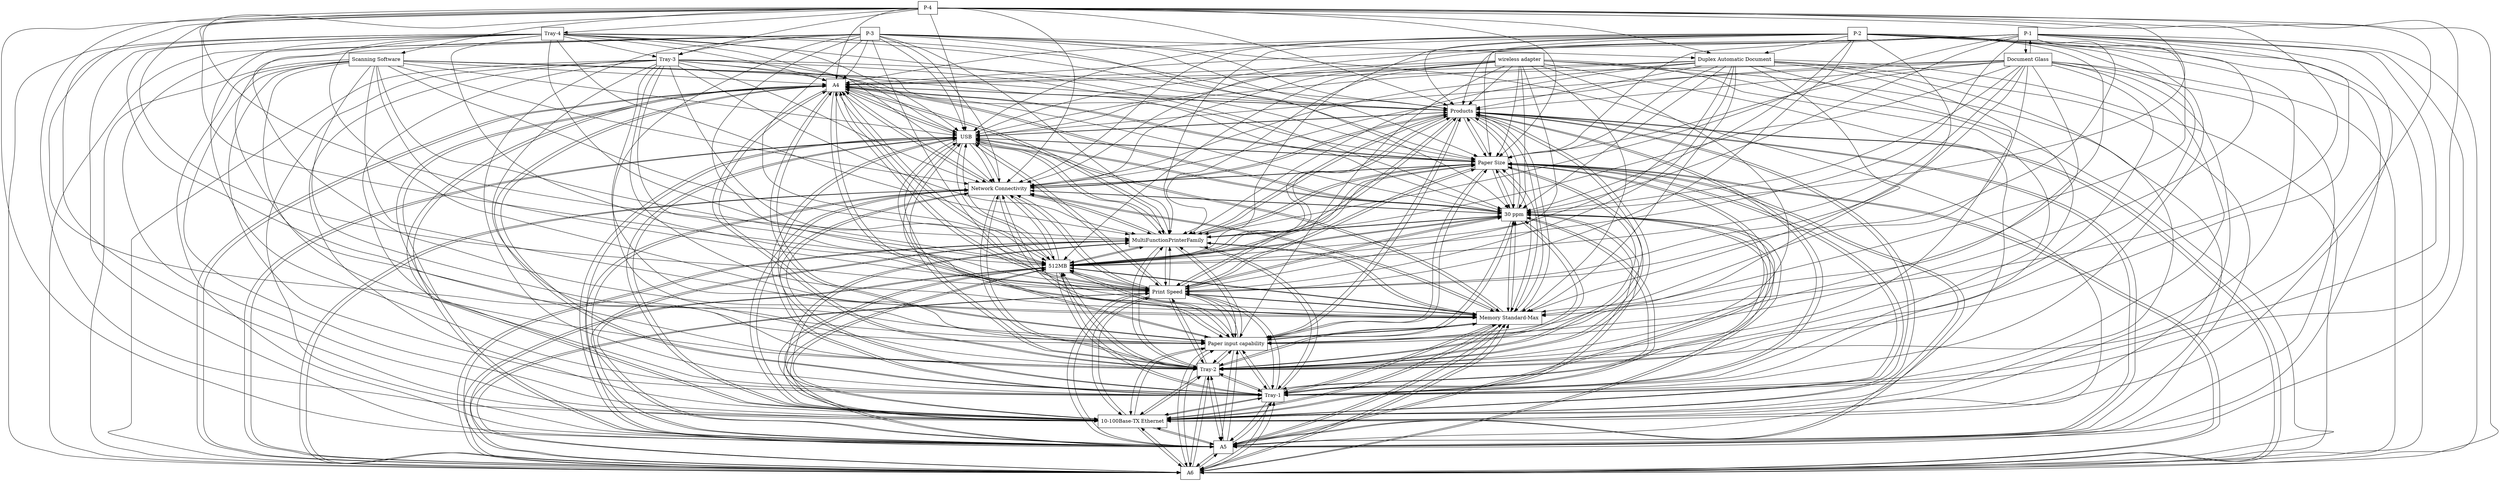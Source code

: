 digraph{
graph [rankdir=TB];
node [shape=box];
edge [arrowhead=normal];
0[label="A4",]
1[label="Products",]
2[label="A6",]
3[label="A5",]
4[label="10-100Base-TX Ethernet",]
5[label="wireless adapter",]
6[label="Tray-3",]
7[label="Tray-4",]
8[label="Tray-1",]
9[label="Tray-2",]
10[label="Paper input capability",]
11[label="P-3",]
12[label="Memory Standard-Max",]
13[label="P-4",]
14[label="P-1",]
15[label="P-2",]
16[label="Print Speed",]
17[label="Document Glass",]
18[label="Scanning Software",]
19[label="512MB",]
20[label="MultiFunctionPrinterFamily",]
21[label="30 ppm",]
22[label="Network Connectivity",]
23[label="Paper Size",]
24[label="USB",]
25[label="Duplex Automatic Document",]
0->1[label="",]
0->2[label="",]
0->3[label="",]
0->4[label="",]
0->8[label="",]
0->9[label="",]
0->10[label="",]
0->12[label="",]
0->16[label="",]
0->19[label="",]
0->20[label="",]
0->21[label="",]
0->22[label="",]
0->23[label="",]
0->24[label="",]
1->0[label="",]
1->2[label="",]
1->3[label="",]
1->4[label="",]
1->8[label="",]
1->9[label="",]
1->10[label="",]
1->12[label="",]
1->16[label="",]
1->19[label="",]
1->20[label="",]
1->21[label="",]
1->22[label="",]
1->23[label="",]
1->24[label="",]
2->0[label="",]
2->1[label="",]
2->3[label="",]
2->4[label="",]
2->8[label="",]
2->9[label="",]
2->10[label="",]
2->12[label="",]
2->16[label="",]
2->19[label="",]
2->20[label="",]
2->21[label="",]
2->22[label="",]
2->23[label="",]
2->24[label="",]
3->0[label="",]
3->1[label="",]
3->2[label="",]
3->4[label="",]
3->8[label="",]
3->9[label="",]
3->10[label="",]
3->12[label="",]
3->16[label="",]
3->19[label="",]
3->20[label="",]
3->21[label="",]
3->22[label="",]
3->23[label="",]
3->24[label="",]
4->0[label="",]
4->1[label="",]
4->2[label="",]
4->3[label="",]
4->8[label="",]
4->9[label="",]
4->10[label="",]
4->12[label="",]
4->16[label="",]
4->19[label="",]
4->20[label="",]
4->21[label="",]
4->22[label="",]
4->23[label="",]
4->24[label="",]
5->0[label="",]
5->1[label="",]
5->2[label="",]
5->3[label="",]
5->4[label="",]
5->8[label="",]
5->9[label="",]
5->10[label="",]
5->12[label="",]
5->16[label="",]
5->19[label="",]
5->20[label="",]
5->21[label="",]
5->22[label="",]
5->23[label="",]
5->24[label="",]
6->0[label="",]
6->1[label="",]
6->2[label="",]
6->3[label="",]
6->4[label="",]
6->8[label="",]
6->9[label="",]
6->10[label="",]
6->12[label="",]
6->16[label="",]
6->19[label="",]
6->20[label="",]
6->21[label="",]
6->22[label="",]
6->23[label="",]
6->24[label="",]
7->0[label="",]
7->1[label="",]
7->2[label="",]
7->3[label="",]
7->4[label="",]
7->6[label="",]
7->8[label="",]
7->9[label="",]
7->10[label="",]
7->12[label="",]
7->16[label="",]
7->19[label="",]
7->20[label="",]
7->21[label="",]
7->22[label="",]
7->23[label="",]
7->24[label="",]
8->0[label="",]
8->1[label="",]
8->2[label="",]
8->3[label="",]
8->4[label="",]
8->9[label="",]
8->10[label="",]
8->12[label="",]
8->16[label="",]
8->19[label="",]
8->20[label="",]
8->21[label="",]
8->22[label="",]
8->23[label="",]
8->24[label="",]
9->0[label="",]
9->1[label="",]
9->2[label="",]
9->3[label="",]
9->4[label="",]
9->8[label="",]
9->10[label="",]
9->12[label="",]
9->16[label="",]
9->19[label="",]
9->20[label="",]
9->21[label="",]
9->22[label="",]
9->23[label="",]
9->24[label="",]
10->0[label="",]
10->1[label="",]
10->2[label="",]
10->3[label="",]
10->4[label="",]
10->8[label="",]
10->9[label="",]
10->12[label="",]
10->16[label="",]
10->19[label="",]
10->20[label="",]
10->21[label="",]
10->22[label="",]
10->23[label="",]
10->24[label="",]
11->0[label="",]
11->1[label="",]
11->2[label="",]
11->3[label="",]
11->4[label="",]
11->6[label="",]
11->8[label="",]
11->9[label="",]
11->10[label="",]
11->12[label="",]
11->16[label="",]
11->19[label="",]
11->20[label="",]
11->21[label="",]
11->22[label="",]
11->23[label="",]
11->24[label="",]
11->25[label="",]
12->0[label="",]
12->1[label="",]
12->2[label="",]
12->3[label="",]
12->4[label="",]
12->8[label="",]
12->9[label="",]
12->10[label="",]
12->16[label="",]
12->19[label="",]
12->20[label="",]
12->21[label="",]
12->22[label="",]
12->23[label="",]
12->24[label="",]
13->0[label="",]
13->1[label="",]
13->2[label="",]
13->3[label="",]
13->4[label="",]
13->6[label="",]
13->7[label="",]
13->8[label="",]
13->9[label="",]
13->10[label="",]
13->12[label="",]
13->16[label="",]
13->18[label="",]
13->19[label="",]
13->20[label="",]
13->21[label="",]
13->22[label="",]
13->23[label="",]
13->24[label="",]
13->25[label="",]
14->0[label="",]
14->1[label="",]
14->2[label="",]
14->3[label="",]
14->4[label="",]
14->8[label="",]
14->9[label="",]
14->10[label="",]
14->12[label="",]
14->16[label="",]
14->17[label="",]
14->19[label="",]
14->20[label="",]
14->21[label="",]
14->22[label="",]
14->23[label="",]
14->24[label="",]
15->0[label="",]
15->1[label="",]
15->2[label="",]
15->3[label="",]
15->4[label="",]
15->8[label="",]
15->9[label="",]
15->10[label="",]
15->12[label="",]
15->16[label="",]
15->19[label="",]
15->20[label="",]
15->21[label="",]
15->22[label="",]
15->23[label="",]
15->24[label="",]
15->25[label="",]
16->0[label="",]
16->1[label="",]
16->2[label="",]
16->3[label="",]
16->4[label="",]
16->8[label="",]
16->9[label="",]
16->10[label="",]
16->12[label="",]
16->19[label="",]
16->20[label="",]
16->21[label="",]
16->22[label="",]
16->23[label="",]
16->24[label="",]
17->0[label="",]
17->1[label="",]
17->2[label="",]
17->3[label="",]
17->4[label="",]
17->8[label="",]
17->9[label="",]
17->10[label="",]
17->12[label="",]
17->14[label="",]
17->16[label="",]
17->19[label="",]
17->20[label="",]
17->21[label="",]
17->22[label="",]
17->23[label="",]
17->24[label="",]
18->0[label="",]
18->1[label="",]
18->2[label="",]
18->3[label="",]
18->4[label="",]
18->8[label="",]
18->9[label="",]
18->10[label="",]
18->12[label="",]
18->16[label="",]
18->19[label="",]
18->20[label="",]
18->21[label="",]
18->22[label="",]
18->23[label="",]
18->24[label="",]
19->0[label="",]
19->1[label="",]
19->2[label="",]
19->3[label="",]
19->4[label="",]
19->8[label="",]
19->9[label="",]
19->10[label="",]
19->12[label="",]
19->16[label="",]
19->20[label="",]
19->21[label="",]
19->22[label="",]
19->23[label="",]
19->24[label="",]
20->0[label="",]
20->1[label="",]
20->2[label="",]
20->3[label="",]
20->4[label="",]
20->8[label="",]
20->9[label="",]
20->10[label="",]
20->12[label="",]
20->16[label="",]
20->19[label="",]
20->21[label="",]
20->22[label="",]
20->23[label="",]
20->24[label="",]
21->0[label="",]
21->1[label="",]
21->2[label="",]
21->3[label="",]
21->4[label="",]
21->8[label="",]
21->9[label="",]
21->10[label="",]
21->12[label="",]
21->16[label="",]
21->19[label="",]
21->20[label="",]
21->22[label="",]
21->23[label="",]
21->24[label="",]
22->0[label="",]
22->1[label="",]
22->2[label="",]
22->3[label="",]
22->4[label="",]
22->8[label="",]
22->9[label="",]
22->10[label="",]
22->12[label="",]
22->16[label="",]
22->19[label="",]
22->20[label="",]
22->21[label="",]
22->23[label="",]
22->24[label="",]
23->0[label="",]
23->1[label="",]
23->2[label="",]
23->3[label="",]
23->4[label="",]
23->8[label="",]
23->9[label="",]
23->10[label="",]
23->12[label="",]
23->16[label="",]
23->19[label="",]
23->20[label="",]
23->21[label="",]
23->22[label="",]
23->24[label="",]
24->0[label="",]
24->1[label="",]
24->2[label="",]
24->3[label="",]
24->4[label="",]
24->8[label="",]
24->9[label="",]
24->10[label="",]
24->12[label="",]
24->16[label="",]
24->19[label="",]
24->20[label="",]
24->21[label="",]
24->22[label="",]
24->23[label="",]
25->0[label="",]
25->1[label="",]
25->2[label="",]
25->3[label="",]
25->4[label="",]
25->8[label="",]
25->9[label="",]
25->10[label="",]
25->12[label="",]
25->16[label="",]
25->19[label="",]
25->20[label="",]
25->21[label="",]
25->22[label="",]
25->23[label="",]
25->24[label="",]
}
